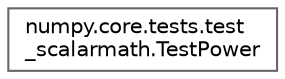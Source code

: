 digraph "Graphical Class Hierarchy"
{
 // LATEX_PDF_SIZE
  bgcolor="transparent";
  edge [fontname=Helvetica,fontsize=10,labelfontname=Helvetica,labelfontsize=10];
  node [fontname=Helvetica,fontsize=10,shape=box,height=0.2,width=0.4];
  rankdir="LR";
  Node0 [id="Node000000",label="numpy.core.tests.test\l_scalarmath.TestPower",height=0.2,width=0.4,color="grey40", fillcolor="white", style="filled",URL="$d1/dbb/classnumpy_1_1core_1_1tests_1_1test__scalarmath_1_1TestPower.html",tooltip=" "];
}
